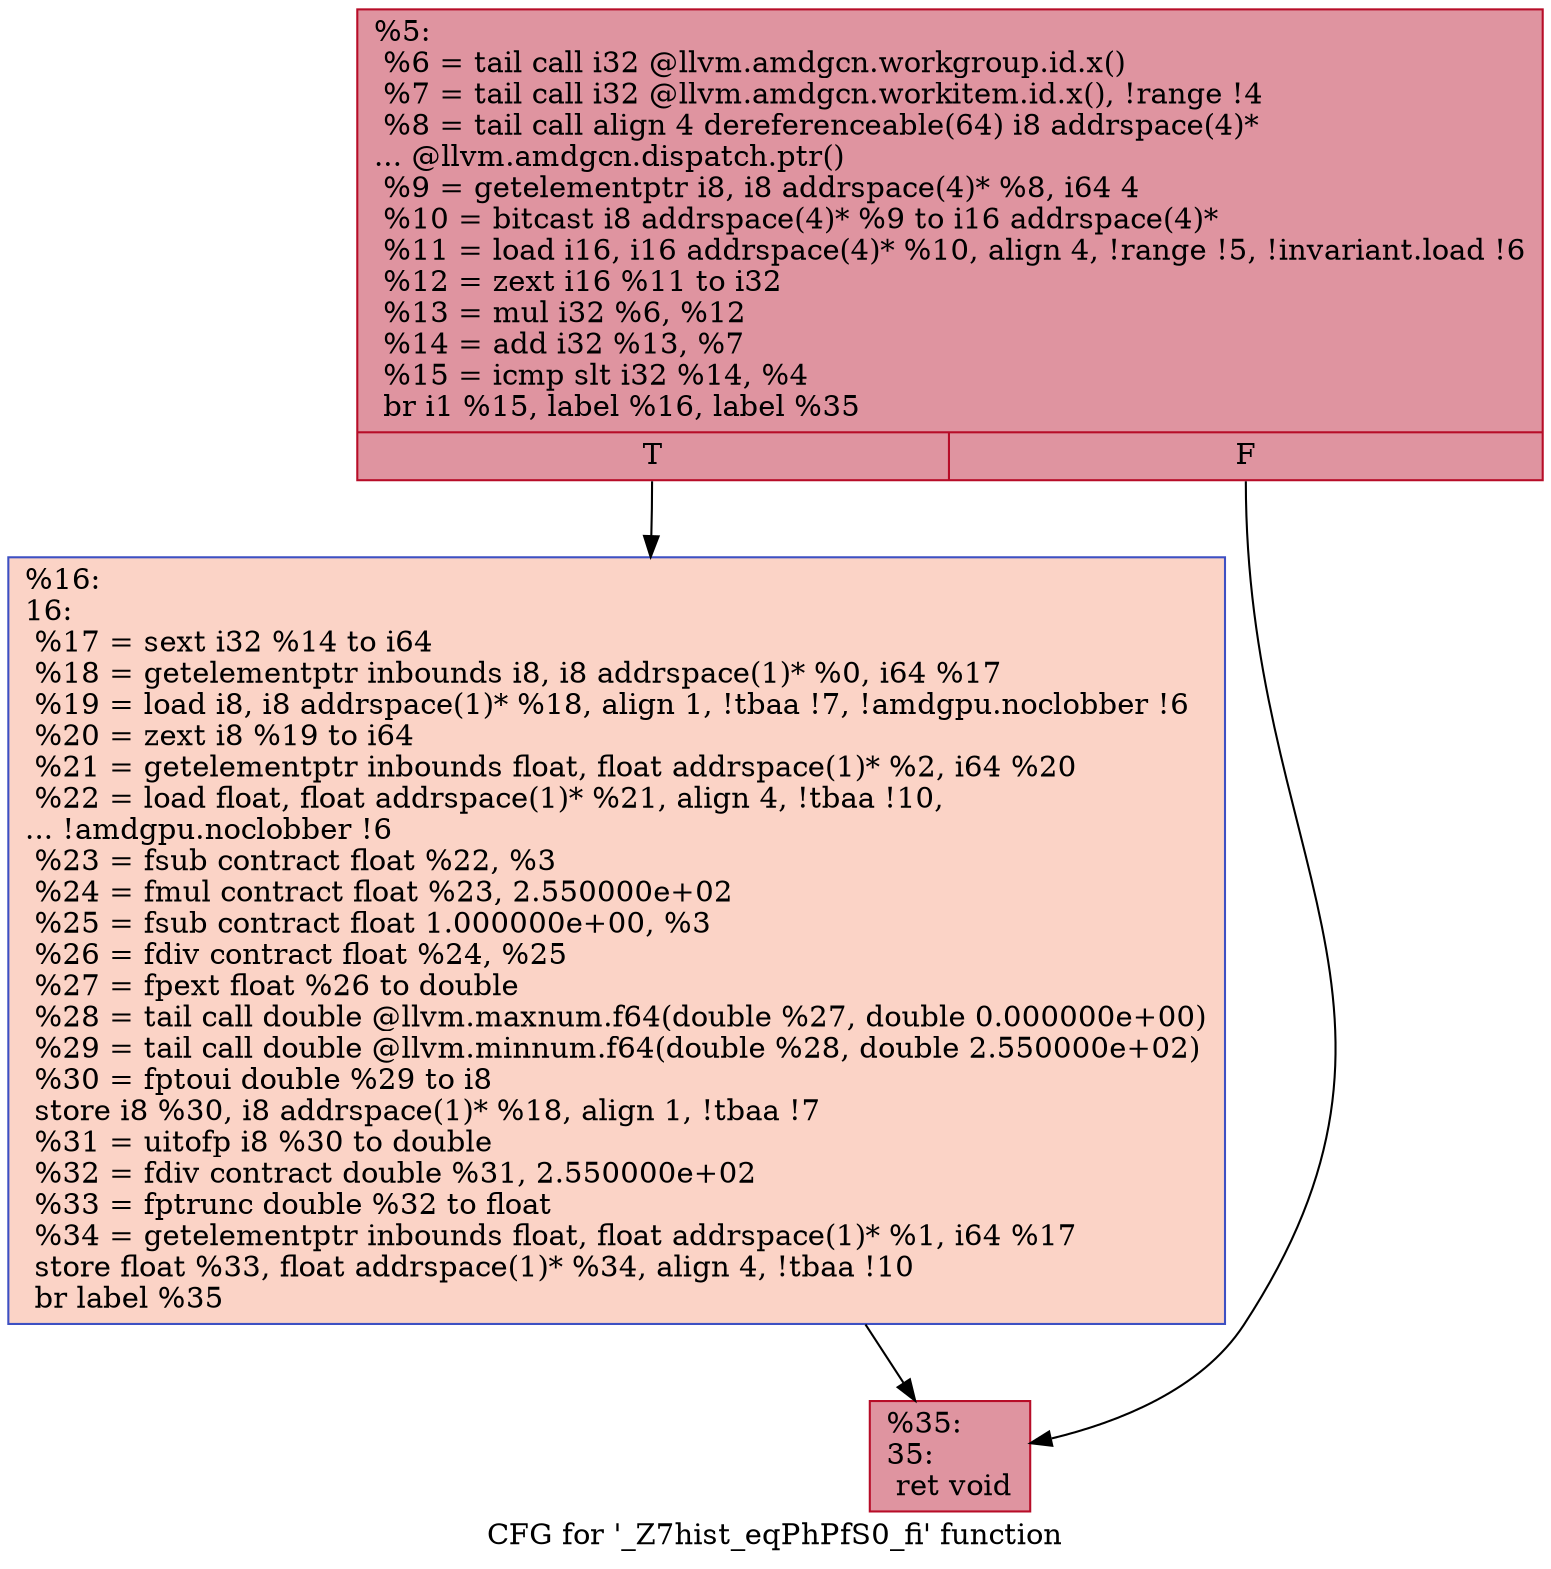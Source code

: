 digraph "CFG for '_Z7hist_eqPhPfS0_fi' function" {
	label="CFG for '_Z7hist_eqPhPfS0_fi' function";

	Node0x4ff1530 [shape=record,color="#b70d28ff", style=filled, fillcolor="#b70d2870",label="{%5:\l  %6 = tail call i32 @llvm.amdgcn.workgroup.id.x()\l  %7 = tail call i32 @llvm.amdgcn.workitem.id.x(), !range !4\l  %8 = tail call align 4 dereferenceable(64) i8 addrspace(4)*\l... @llvm.amdgcn.dispatch.ptr()\l  %9 = getelementptr i8, i8 addrspace(4)* %8, i64 4\l  %10 = bitcast i8 addrspace(4)* %9 to i16 addrspace(4)*\l  %11 = load i16, i16 addrspace(4)* %10, align 4, !range !5, !invariant.load !6\l  %12 = zext i16 %11 to i32\l  %13 = mul i32 %6, %12\l  %14 = add i32 %13, %7\l  %15 = icmp slt i32 %14, %4\l  br i1 %15, label %16, label %35\l|{<s0>T|<s1>F}}"];
	Node0x4ff1530:s0 -> Node0x4ff3400;
	Node0x4ff1530:s1 -> Node0x4ff3490;
	Node0x4ff3400 [shape=record,color="#3d50c3ff", style=filled, fillcolor="#f59c7d70",label="{%16:\l16:                                               \l  %17 = sext i32 %14 to i64\l  %18 = getelementptr inbounds i8, i8 addrspace(1)* %0, i64 %17\l  %19 = load i8, i8 addrspace(1)* %18, align 1, !tbaa !7, !amdgpu.noclobber !6\l  %20 = zext i8 %19 to i64\l  %21 = getelementptr inbounds float, float addrspace(1)* %2, i64 %20\l  %22 = load float, float addrspace(1)* %21, align 4, !tbaa !10,\l... !amdgpu.noclobber !6\l  %23 = fsub contract float %22, %3\l  %24 = fmul contract float %23, 2.550000e+02\l  %25 = fsub contract float 1.000000e+00, %3\l  %26 = fdiv contract float %24, %25\l  %27 = fpext float %26 to double\l  %28 = tail call double @llvm.maxnum.f64(double %27, double 0.000000e+00)\l  %29 = tail call double @llvm.minnum.f64(double %28, double 2.550000e+02)\l  %30 = fptoui double %29 to i8\l  store i8 %30, i8 addrspace(1)* %18, align 1, !tbaa !7\l  %31 = uitofp i8 %30 to double\l  %32 = fdiv contract double %31, 2.550000e+02\l  %33 = fptrunc double %32 to float\l  %34 = getelementptr inbounds float, float addrspace(1)* %1, i64 %17\l  store float %33, float addrspace(1)* %34, align 4, !tbaa !10\l  br label %35\l}"];
	Node0x4ff3400 -> Node0x4ff3490;
	Node0x4ff3490 [shape=record,color="#b70d28ff", style=filled, fillcolor="#b70d2870",label="{%35:\l35:                                               \l  ret void\l}"];
}

